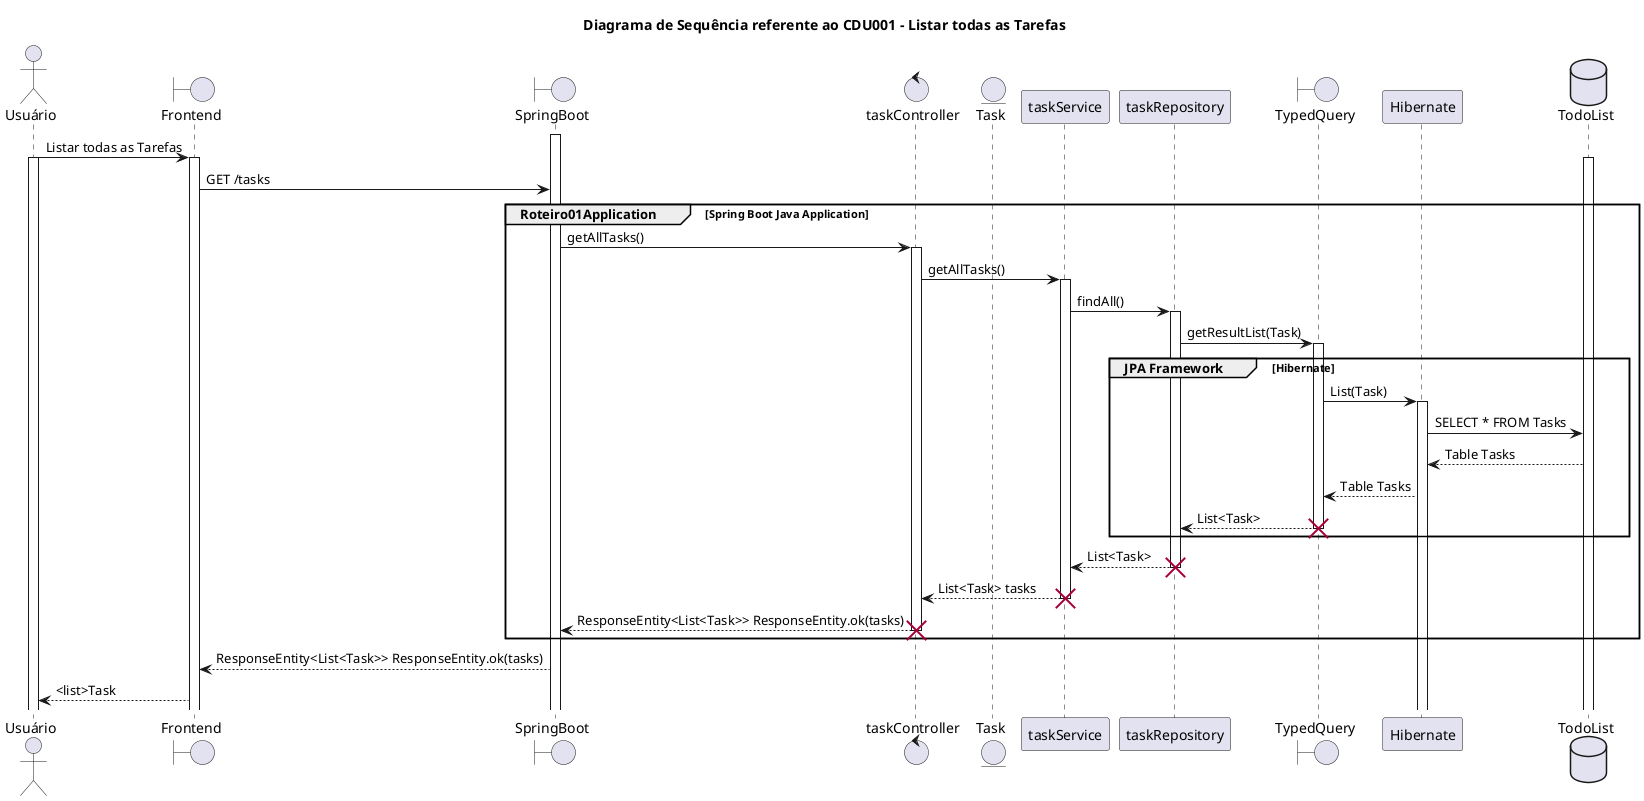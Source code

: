 @startuml
title Diagrama de Sequência referente ao CDU001 - Listar todas as Tarefas
actor Usuário
Boundary Frontend
Boundary SpringBoot
Control taskController
Entity Task
Participant taskService
Participant taskRepository
Boundary TypedQuery
Participant Hibernate
Database TodoList

activate SpringBoot
Usuário -> Frontend: Listar todas as Tarefas
activate Usuário
activate Frontend
activate TodoList
Frontend -> SpringBoot: GET /tasks
group Roteiro01Application [Spring Boot Java Application]
SpringBoot -> taskController: getAllTasks()
activate taskController
taskController -> taskService: getAllTasks()
activate taskService
taskService -> taskRepository: findAll()
activate taskRepository
taskRepository -> TypedQuery: getResultList(Task)
group JPA Framework [Hibernate]
Activate TypedQuery
TypedQuery -> Hibernate: List(Task)
Activate Hibernate
Hibernate -> TodoList: SELECT * FROM Tasks
TodoList --> Hibernate: Table Tasks
Hibernate --> TypedQuery: Table Tasks
TypedQuery --> taskRepository: List<Task>
destroy TypedQuery
end
taskRepository --> taskService: List<Task>
destroy taskRepository
taskService --> taskController: List<Task> tasks
destroy taskService
taskController --> SpringBoot: ResponseEntity<List<Task>> ResponseEntity.ok(tasks)
destroy taskController
end
SpringBoot --> Frontend: ResponseEntity<List<Task>> ResponseEntity.ok(tasks)
Frontend --> Usuário: <list>Task
@enduml
